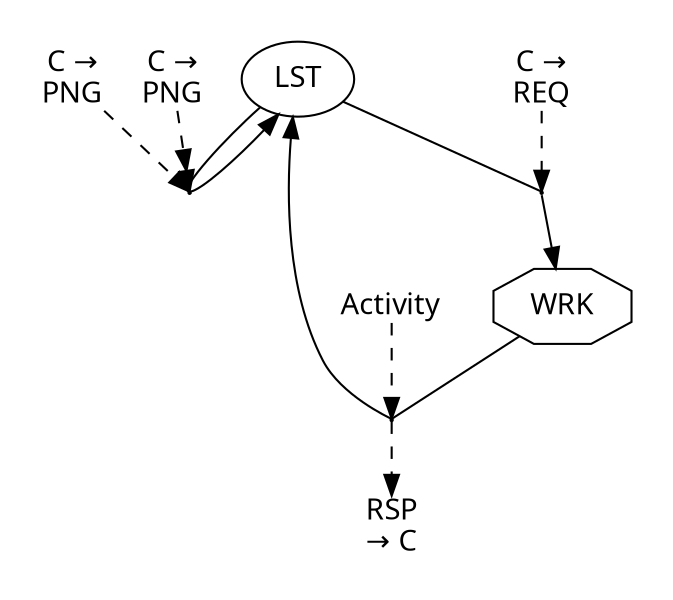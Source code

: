 digraph {
color=white;
graph [ fontname="sans-serif" ];
node [ fontname="sans-serif" ];
edge [ fontname="sans-serif" ];
A_0_false [ label="LST", shape=ellipse ];
subgraph cluster_0 {
T_0_18446744073709551615 [ shape=point, height=0.015, width=0.015 ];
A_0_false -> T_0_18446744073709551615 [ arrowhead=none, direction=forward ];
T_0_18446744073709551615 -> A_0_false;
D_0_18446744073709551615_1 [ label="C &#8594;\nPNG", shape=plain ];
D_0_18446744073709551615_1 -> T_0_18446744073709551615 [ arrowhead=normalnormal, direction=forward, style=dashed ];
D_0_18446744073709551615_2 [ label="C &#8594;\nPNG", shape=plain ];
D_0_18446744073709551615_2 -> T_0_18446744073709551615 [ arrowhead=normal, direction=forward, style=dashed ];
}
A_1_true [ label="WRK", shape=octagon ];
subgraph cluster_1 {
T_1_18446744073709551615 [ shape=point, height=0.015, width=0.015 ];
A_0_false -> T_1_18446744073709551615 [ arrowhead=none, direction=forward ];
T_1_18446744073709551615 -> A_1_true;
D_1_18446744073709551615_0 [ label="C &#8594;\nREQ", shape=plain ];
D_1_18446744073709551615_0 -> T_1_18446744073709551615 [ arrowhead=normal, direction=forward, style=dashed ];
}
subgraph cluster_2 {
T_2_18446744073709551615 [ shape=point, height=0.015, width=0.015 ];
A_1_true -> T_2_18446744073709551615 [ arrowhead=none, direction=forward ];
T_2_18446744073709551615 -> A_0_false;
D_2_18446744073709551615_255 [ label="Activity", shape=plain ];
D_2_18446744073709551615_255 -> T_2_18446744073709551615 [ arrowhead=normal, direction=forward, style=dashed ];
S_2_18446744073709551615_3 [ label="RSP\n&#8594; C", shape=plain ];
T_2_18446744073709551615 -> S_2_18446744073709551615_3 [ arrowhead=normal, direction=forward, style=dashed ];
}
}
